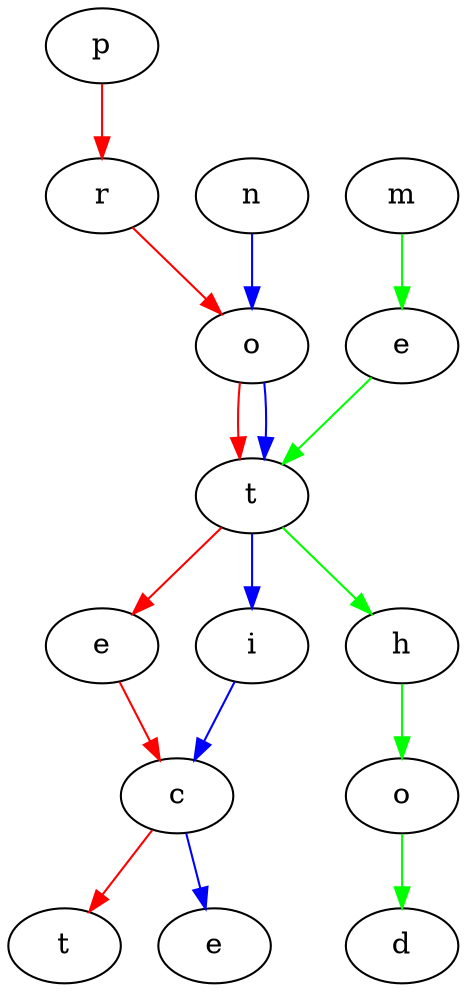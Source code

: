 digraph {
	"p.2babff8c-4ed1-433f-a3f4-30cfb5a6cf2c" [label=p]
	"r.9cd3d6d8-0f0f-4d4e-a512-73d08574cb0a" [label=r]
	"o.8ebd07e2-f591-42c8-ae9e-358195033492" [label=o]
	"t.d70544d1-a491-4af4-a09b-9de91169c6f6" [label=t]
	"e.2ef2ef64-fda5-4be7-8ee5-a99f3777d328" [label=e]
	"c.ce40181d-9def-466b-a134-09330453eaca" [label=c]
	"t.7d56e37c-c5f3-4225-b323-28c1332df83b" [label=t]
	"p.2babff8c-4ed1-433f-a3f4-30cfb5a6cf2c" -> "r.9cd3d6d8-0f0f-4d4e-a512-73d08574cb0a" [color=red]
	"r.9cd3d6d8-0f0f-4d4e-a512-73d08574cb0a" -> "o.8ebd07e2-f591-42c8-ae9e-358195033492" [color=red]
	"o.8ebd07e2-f591-42c8-ae9e-358195033492" -> "t.d70544d1-a491-4af4-a09b-9de91169c6f6" [color=red]
	"t.d70544d1-a491-4af4-a09b-9de91169c6f6" -> "e.2ef2ef64-fda5-4be7-8ee5-a99f3777d328" [color=red]
	"e.2ef2ef64-fda5-4be7-8ee5-a99f3777d328" -> "c.ce40181d-9def-466b-a134-09330453eaca" [color=red]
	"c.ce40181d-9def-466b-a134-09330453eaca" -> "t.7d56e37c-c5f3-4225-b323-28c1332df83b" [color=red]
	"n.2211fafc-3cc9-481e-974f-6bb3bb7d25b0" [label=n]
	"o.8ebd07e2-f591-42c8-ae9e-358195033492" [label=o]
	"t.d70544d1-a491-4af4-a09b-9de91169c6f6" [label=t]
	"i.61fe0fc1-eb14-40d5-92b8-1d4ca495c164" [label=i]
	"c.ce40181d-9def-466b-a134-09330453eaca" [label=c]
	"e.ef32170c-9f02-4e1e-970e-c5f604729718" [label=e]
	"n.2211fafc-3cc9-481e-974f-6bb3bb7d25b0" -> "o.8ebd07e2-f591-42c8-ae9e-358195033492" [color=blue]
	"o.8ebd07e2-f591-42c8-ae9e-358195033492" -> "t.d70544d1-a491-4af4-a09b-9de91169c6f6" [color=blue]
	"t.d70544d1-a491-4af4-a09b-9de91169c6f6" -> "i.61fe0fc1-eb14-40d5-92b8-1d4ca495c164" [color=blue]
	"i.61fe0fc1-eb14-40d5-92b8-1d4ca495c164" -> "c.ce40181d-9def-466b-a134-09330453eaca" [color=blue]
	"c.ce40181d-9def-466b-a134-09330453eaca" -> "e.ef32170c-9f02-4e1e-970e-c5f604729718" [color=blue]
	"m.5c91ae81-d28b-41d8-936b-9f0d684a1daa" [label=m]
	"e.7e773b6d-84c1-4cc6-a083-cf48ce6bc115" [label=e]
	"t.d70544d1-a491-4af4-a09b-9de91169c6f6" [label=t]
	"h.002b2f50-fbcf-4d30-8c79-da7e23e59215" [label=h]
	"o.4f9584f7-89ea-402f-883e-7b2133478239" [label=o]
	"d.f43bffc4-27dd-47c7-8297-bc47d1b95ae2" [label=d]
	"m.5c91ae81-d28b-41d8-936b-9f0d684a1daa" -> "e.7e773b6d-84c1-4cc6-a083-cf48ce6bc115" [color=green]
	"e.7e773b6d-84c1-4cc6-a083-cf48ce6bc115" -> "t.d70544d1-a491-4af4-a09b-9de91169c6f6" [color=green]
	"t.d70544d1-a491-4af4-a09b-9de91169c6f6" -> "h.002b2f50-fbcf-4d30-8c79-da7e23e59215" [color=green]
	"h.002b2f50-fbcf-4d30-8c79-da7e23e59215" -> "o.4f9584f7-89ea-402f-883e-7b2133478239" [color=green]
	"o.4f9584f7-89ea-402f-883e-7b2133478239" -> "d.f43bffc4-27dd-47c7-8297-bc47d1b95ae2" [color=green]
}
